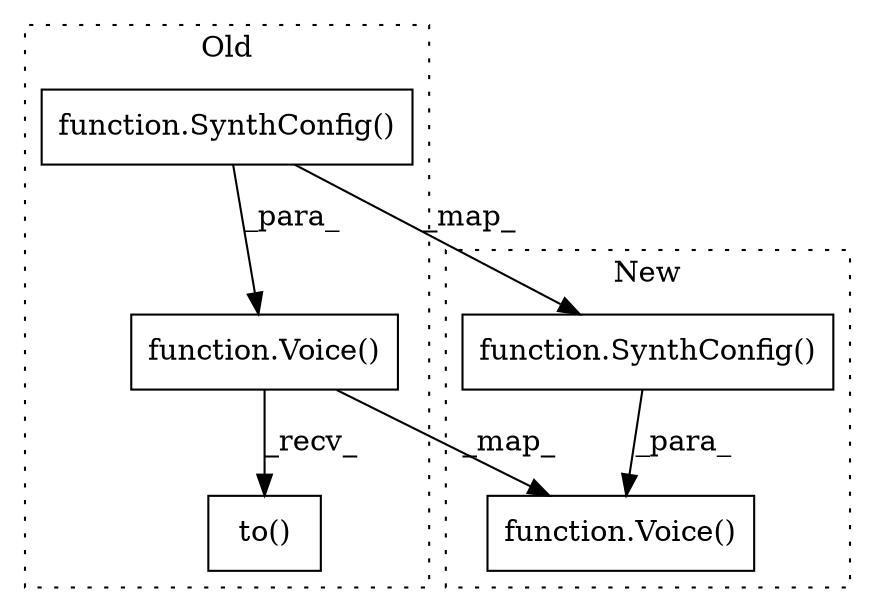 digraph G {
subgraph cluster0 {
1 [label="function.SynthConfig()" a="75" s="7916" l="47" shape="box"];
3 [label="to()" a="75" s="7910,7974" l="58,1" shape="box"];
4 [label="function.Voice()" a="75" s="7910,7963" l="6,1" shape="box"];
label = "Old";
style="dotted";
}
subgraph cluster1 {
2 [label="function.SynthConfig()" a="75" s="7920" l="47" shape="box"];
5 [label="function.Voice()" a="75" s="7914,7967" l="6,1" shape="box"];
label = "New";
style="dotted";
}
1 -> 2 [label="_map_"];
1 -> 4 [label="_para_"];
2 -> 5 [label="_para_"];
4 -> 3 [label="_recv_"];
4 -> 5 [label="_map_"];
}